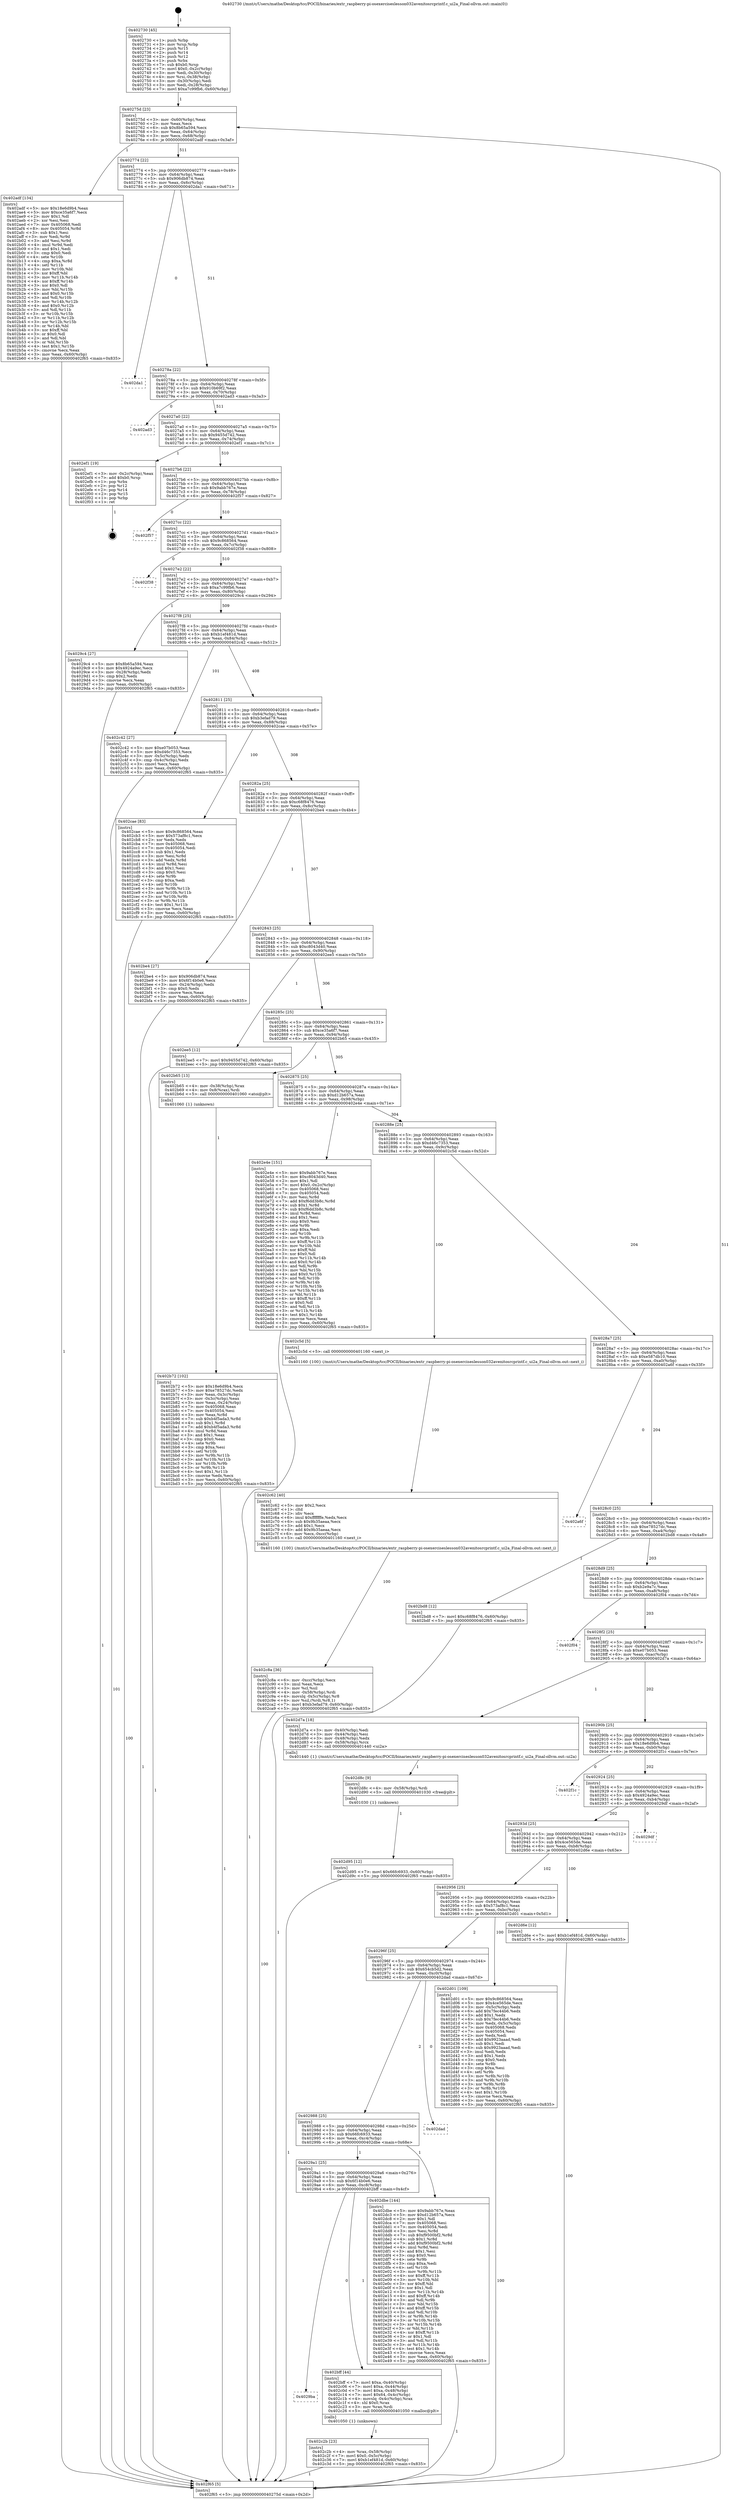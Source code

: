 digraph "0x402730" {
  label = "0x402730 (/mnt/c/Users/mathe/Desktop/tcc/POCII/binaries/extr_raspberry-pi-osexerciseslesson032avenitosrcprintf.c_ui2a_Final-ollvm.out::main(0))"
  labelloc = "t"
  node[shape=record]

  Entry [label="",width=0.3,height=0.3,shape=circle,fillcolor=black,style=filled]
  "0x40275d" [label="{
     0x40275d [23]\l
     | [instrs]\l
     &nbsp;&nbsp;0x40275d \<+3\>: mov -0x60(%rbp),%eax\l
     &nbsp;&nbsp;0x402760 \<+2\>: mov %eax,%ecx\l
     &nbsp;&nbsp;0x402762 \<+6\>: sub $0x8b65a594,%ecx\l
     &nbsp;&nbsp;0x402768 \<+3\>: mov %eax,-0x64(%rbp)\l
     &nbsp;&nbsp;0x40276b \<+3\>: mov %ecx,-0x68(%rbp)\l
     &nbsp;&nbsp;0x40276e \<+6\>: je 0000000000402adf \<main+0x3af\>\l
  }"]
  "0x402adf" [label="{
     0x402adf [134]\l
     | [instrs]\l
     &nbsp;&nbsp;0x402adf \<+5\>: mov $0x18e6d9b4,%eax\l
     &nbsp;&nbsp;0x402ae4 \<+5\>: mov $0xce35a6f7,%ecx\l
     &nbsp;&nbsp;0x402ae9 \<+2\>: mov $0x1,%dl\l
     &nbsp;&nbsp;0x402aeb \<+2\>: xor %esi,%esi\l
     &nbsp;&nbsp;0x402aed \<+7\>: mov 0x405068,%edi\l
     &nbsp;&nbsp;0x402af4 \<+8\>: mov 0x405054,%r8d\l
     &nbsp;&nbsp;0x402afc \<+3\>: sub $0x1,%esi\l
     &nbsp;&nbsp;0x402aff \<+3\>: mov %edi,%r9d\l
     &nbsp;&nbsp;0x402b02 \<+3\>: add %esi,%r9d\l
     &nbsp;&nbsp;0x402b05 \<+4\>: imul %r9d,%edi\l
     &nbsp;&nbsp;0x402b09 \<+3\>: and $0x1,%edi\l
     &nbsp;&nbsp;0x402b0c \<+3\>: cmp $0x0,%edi\l
     &nbsp;&nbsp;0x402b0f \<+4\>: sete %r10b\l
     &nbsp;&nbsp;0x402b13 \<+4\>: cmp $0xa,%r8d\l
     &nbsp;&nbsp;0x402b17 \<+4\>: setl %r11b\l
     &nbsp;&nbsp;0x402b1b \<+3\>: mov %r10b,%bl\l
     &nbsp;&nbsp;0x402b1e \<+3\>: xor $0xff,%bl\l
     &nbsp;&nbsp;0x402b21 \<+3\>: mov %r11b,%r14b\l
     &nbsp;&nbsp;0x402b24 \<+4\>: xor $0xff,%r14b\l
     &nbsp;&nbsp;0x402b28 \<+3\>: xor $0x0,%dl\l
     &nbsp;&nbsp;0x402b2b \<+3\>: mov %bl,%r15b\l
     &nbsp;&nbsp;0x402b2e \<+4\>: and $0x0,%r15b\l
     &nbsp;&nbsp;0x402b32 \<+3\>: and %dl,%r10b\l
     &nbsp;&nbsp;0x402b35 \<+3\>: mov %r14b,%r12b\l
     &nbsp;&nbsp;0x402b38 \<+4\>: and $0x0,%r12b\l
     &nbsp;&nbsp;0x402b3c \<+3\>: and %dl,%r11b\l
     &nbsp;&nbsp;0x402b3f \<+3\>: or %r10b,%r15b\l
     &nbsp;&nbsp;0x402b42 \<+3\>: or %r11b,%r12b\l
     &nbsp;&nbsp;0x402b45 \<+3\>: xor %r12b,%r15b\l
     &nbsp;&nbsp;0x402b48 \<+3\>: or %r14b,%bl\l
     &nbsp;&nbsp;0x402b4b \<+3\>: xor $0xff,%bl\l
     &nbsp;&nbsp;0x402b4e \<+3\>: or $0x0,%dl\l
     &nbsp;&nbsp;0x402b51 \<+2\>: and %dl,%bl\l
     &nbsp;&nbsp;0x402b53 \<+3\>: or %bl,%r15b\l
     &nbsp;&nbsp;0x402b56 \<+4\>: test $0x1,%r15b\l
     &nbsp;&nbsp;0x402b5a \<+3\>: cmovne %ecx,%eax\l
     &nbsp;&nbsp;0x402b5d \<+3\>: mov %eax,-0x60(%rbp)\l
     &nbsp;&nbsp;0x402b60 \<+5\>: jmp 0000000000402f65 \<main+0x835\>\l
  }"]
  "0x402774" [label="{
     0x402774 [22]\l
     | [instrs]\l
     &nbsp;&nbsp;0x402774 \<+5\>: jmp 0000000000402779 \<main+0x49\>\l
     &nbsp;&nbsp;0x402779 \<+3\>: mov -0x64(%rbp),%eax\l
     &nbsp;&nbsp;0x40277c \<+5\>: sub $0x906db874,%eax\l
     &nbsp;&nbsp;0x402781 \<+3\>: mov %eax,-0x6c(%rbp)\l
     &nbsp;&nbsp;0x402784 \<+6\>: je 0000000000402da1 \<main+0x671\>\l
  }"]
  Exit [label="",width=0.3,height=0.3,shape=circle,fillcolor=black,style=filled,peripheries=2]
  "0x402da1" [label="{
     0x402da1\l
  }", style=dashed]
  "0x40278a" [label="{
     0x40278a [22]\l
     | [instrs]\l
     &nbsp;&nbsp;0x40278a \<+5\>: jmp 000000000040278f \<main+0x5f\>\l
     &nbsp;&nbsp;0x40278f \<+3\>: mov -0x64(%rbp),%eax\l
     &nbsp;&nbsp;0x402792 \<+5\>: sub $0x910b69f2,%eax\l
     &nbsp;&nbsp;0x402797 \<+3\>: mov %eax,-0x70(%rbp)\l
     &nbsp;&nbsp;0x40279a \<+6\>: je 0000000000402ad3 \<main+0x3a3\>\l
  }"]
  "0x402d95" [label="{
     0x402d95 [12]\l
     | [instrs]\l
     &nbsp;&nbsp;0x402d95 \<+7\>: movl $0x66fc6933,-0x60(%rbp)\l
     &nbsp;&nbsp;0x402d9c \<+5\>: jmp 0000000000402f65 \<main+0x835\>\l
  }"]
  "0x402ad3" [label="{
     0x402ad3\l
  }", style=dashed]
  "0x4027a0" [label="{
     0x4027a0 [22]\l
     | [instrs]\l
     &nbsp;&nbsp;0x4027a0 \<+5\>: jmp 00000000004027a5 \<main+0x75\>\l
     &nbsp;&nbsp;0x4027a5 \<+3\>: mov -0x64(%rbp),%eax\l
     &nbsp;&nbsp;0x4027a8 \<+5\>: sub $0x9455d742,%eax\l
     &nbsp;&nbsp;0x4027ad \<+3\>: mov %eax,-0x74(%rbp)\l
     &nbsp;&nbsp;0x4027b0 \<+6\>: je 0000000000402ef1 \<main+0x7c1\>\l
  }"]
  "0x402d8c" [label="{
     0x402d8c [9]\l
     | [instrs]\l
     &nbsp;&nbsp;0x402d8c \<+4\>: mov -0x58(%rbp),%rdi\l
     &nbsp;&nbsp;0x402d90 \<+5\>: call 0000000000401030 \<free@plt\>\l
     | [calls]\l
     &nbsp;&nbsp;0x401030 \{1\} (unknown)\l
  }"]
  "0x402ef1" [label="{
     0x402ef1 [19]\l
     | [instrs]\l
     &nbsp;&nbsp;0x402ef1 \<+3\>: mov -0x2c(%rbp),%eax\l
     &nbsp;&nbsp;0x402ef4 \<+7\>: add $0xb0,%rsp\l
     &nbsp;&nbsp;0x402efb \<+1\>: pop %rbx\l
     &nbsp;&nbsp;0x402efc \<+2\>: pop %r12\l
     &nbsp;&nbsp;0x402efe \<+2\>: pop %r14\l
     &nbsp;&nbsp;0x402f00 \<+2\>: pop %r15\l
     &nbsp;&nbsp;0x402f02 \<+1\>: pop %rbp\l
     &nbsp;&nbsp;0x402f03 \<+1\>: ret\l
  }"]
  "0x4027b6" [label="{
     0x4027b6 [22]\l
     | [instrs]\l
     &nbsp;&nbsp;0x4027b6 \<+5\>: jmp 00000000004027bb \<main+0x8b\>\l
     &nbsp;&nbsp;0x4027bb \<+3\>: mov -0x64(%rbp),%eax\l
     &nbsp;&nbsp;0x4027be \<+5\>: sub $0x9abb767e,%eax\l
     &nbsp;&nbsp;0x4027c3 \<+3\>: mov %eax,-0x78(%rbp)\l
     &nbsp;&nbsp;0x4027c6 \<+6\>: je 0000000000402f57 \<main+0x827\>\l
  }"]
  "0x402c8a" [label="{
     0x402c8a [36]\l
     | [instrs]\l
     &nbsp;&nbsp;0x402c8a \<+6\>: mov -0xcc(%rbp),%ecx\l
     &nbsp;&nbsp;0x402c90 \<+3\>: imul %eax,%ecx\l
     &nbsp;&nbsp;0x402c93 \<+3\>: mov %cl,%sil\l
     &nbsp;&nbsp;0x402c96 \<+4\>: mov -0x58(%rbp),%rdi\l
     &nbsp;&nbsp;0x402c9a \<+4\>: movslq -0x5c(%rbp),%r8\l
     &nbsp;&nbsp;0x402c9e \<+4\>: mov %sil,(%rdi,%r8,1)\l
     &nbsp;&nbsp;0x402ca2 \<+7\>: movl $0xb3efad79,-0x60(%rbp)\l
     &nbsp;&nbsp;0x402ca9 \<+5\>: jmp 0000000000402f65 \<main+0x835\>\l
  }"]
  "0x402f57" [label="{
     0x402f57\l
  }", style=dashed]
  "0x4027cc" [label="{
     0x4027cc [22]\l
     | [instrs]\l
     &nbsp;&nbsp;0x4027cc \<+5\>: jmp 00000000004027d1 \<main+0xa1\>\l
     &nbsp;&nbsp;0x4027d1 \<+3\>: mov -0x64(%rbp),%eax\l
     &nbsp;&nbsp;0x4027d4 \<+5\>: sub $0x9c868564,%eax\l
     &nbsp;&nbsp;0x4027d9 \<+3\>: mov %eax,-0x7c(%rbp)\l
     &nbsp;&nbsp;0x4027dc \<+6\>: je 0000000000402f38 \<main+0x808\>\l
  }"]
  "0x402c62" [label="{
     0x402c62 [40]\l
     | [instrs]\l
     &nbsp;&nbsp;0x402c62 \<+5\>: mov $0x2,%ecx\l
     &nbsp;&nbsp;0x402c67 \<+1\>: cltd\l
     &nbsp;&nbsp;0x402c68 \<+2\>: idiv %ecx\l
     &nbsp;&nbsp;0x402c6a \<+6\>: imul $0xfffffffe,%edx,%ecx\l
     &nbsp;&nbsp;0x402c70 \<+6\>: sub $0x9b35aeaa,%ecx\l
     &nbsp;&nbsp;0x402c76 \<+3\>: add $0x1,%ecx\l
     &nbsp;&nbsp;0x402c79 \<+6\>: add $0x9b35aeaa,%ecx\l
     &nbsp;&nbsp;0x402c7f \<+6\>: mov %ecx,-0xcc(%rbp)\l
     &nbsp;&nbsp;0x402c85 \<+5\>: call 0000000000401160 \<next_i\>\l
     | [calls]\l
     &nbsp;&nbsp;0x401160 \{100\} (/mnt/c/Users/mathe/Desktop/tcc/POCII/binaries/extr_raspberry-pi-osexerciseslesson032avenitosrcprintf.c_ui2a_Final-ollvm.out::next_i)\l
  }"]
  "0x402f38" [label="{
     0x402f38\l
  }", style=dashed]
  "0x4027e2" [label="{
     0x4027e2 [22]\l
     | [instrs]\l
     &nbsp;&nbsp;0x4027e2 \<+5\>: jmp 00000000004027e7 \<main+0xb7\>\l
     &nbsp;&nbsp;0x4027e7 \<+3\>: mov -0x64(%rbp),%eax\l
     &nbsp;&nbsp;0x4027ea \<+5\>: sub $0xa7c99fb6,%eax\l
     &nbsp;&nbsp;0x4027ef \<+3\>: mov %eax,-0x80(%rbp)\l
     &nbsp;&nbsp;0x4027f2 \<+6\>: je 00000000004029c4 \<main+0x294\>\l
  }"]
  "0x402c2b" [label="{
     0x402c2b [23]\l
     | [instrs]\l
     &nbsp;&nbsp;0x402c2b \<+4\>: mov %rax,-0x58(%rbp)\l
     &nbsp;&nbsp;0x402c2f \<+7\>: movl $0x0,-0x5c(%rbp)\l
     &nbsp;&nbsp;0x402c36 \<+7\>: movl $0xb1ef481d,-0x60(%rbp)\l
     &nbsp;&nbsp;0x402c3d \<+5\>: jmp 0000000000402f65 \<main+0x835\>\l
  }"]
  "0x4029c4" [label="{
     0x4029c4 [27]\l
     | [instrs]\l
     &nbsp;&nbsp;0x4029c4 \<+5\>: mov $0x8b65a594,%eax\l
     &nbsp;&nbsp;0x4029c9 \<+5\>: mov $0x4924a9ec,%ecx\l
     &nbsp;&nbsp;0x4029ce \<+3\>: mov -0x28(%rbp),%edx\l
     &nbsp;&nbsp;0x4029d1 \<+3\>: cmp $0x2,%edx\l
     &nbsp;&nbsp;0x4029d4 \<+3\>: cmovne %ecx,%eax\l
     &nbsp;&nbsp;0x4029d7 \<+3\>: mov %eax,-0x60(%rbp)\l
     &nbsp;&nbsp;0x4029da \<+5\>: jmp 0000000000402f65 \<main+0x835\>\l
  }"]
  "0x4027f8" [label="{
     0x4027f8 [25]\l
     | [instrs]\l
     &nbsp;&nbsp;0x4027f8 \<+5\>: jmp 00000000004027fd \<main+0xcd\>\l
     &nbsp;&nbsp;0x4027fd \<+3\>: mov -0x64(%rbp),%eax\l
     &nbsp;&nbsp;0x402800 \<+5\>: sub $0xb1ef481d,%eax\l
     &nbsp;&nbsp;0x402805 \<+6\>: mov %eax,-0x84(%rbp)\l
     &nbsp;&nbsp;0x40280b \<+6\>: je 0000000000402c42 \<main+0x512\>\l
  }"]
  "0x402f65" [label="{
     0x402f65 [5]\l
     | [instrs]\l
     &nbsp;&nbsp;0x402f65 \<+5\>: jmp 000000000040275d \<main+0x2d\>\l
  }"]
  "0x402730" [label="{
     0x402730 [45]\l
     | [instrs]\l
     &nbsp;&nbsp;0x402730 \<+1\>: push %rbp\l
     &nbsp;&nbsp;0x402731 \<+3\>: mov %rsp,%rbp\l
     &nbsp;&nbsp;0x402734 \<+2\>: push %r15\l
     &nbsp;&nbsp;0x402736 \<+2\>: push %r14\l
     &nbsp;&nbsp;0x402738 \<+2\>: push %r12\l
     &nbsp;&nbsp;0x40273a \<+1\>: push %rbx\l
     &nbsp;&nbsp;0x40273b \<+7\>: sub $0xb0,%rsp\l
     &nbsp;&nbsp;0x402742 \<+7\>: movl $0x0,-0x2c(%rbp)\l
     &nbsp;&nbsp;0x402749 \<+3\>: mov %edi,-0x30(%rbp)\l
     &nbsp;&nbsp;0x40274c \<+4\>: mov %rsi,-0x38(%rbp)\l
     &nbsp;&nbsp;0x402750 \<+3\>: mov -0x30(%rbp),%edi\l
     &nbsp;&nbsp;0x402753 \<+3\>: mov %edi,-0x28(%rbp)\l
     &nbsp;&nbsp;0x402756 \<+7\>: movl $0xa7c99fb6,-0x60(%rbp)\l
  }"]
  "0x4029ba" [label="{
     0x4029ba\l
  }", style=dashed]
  "0x402c42" [label="{
     0x402c42 [27]\l
     | [instrs]\l
     &nbsp;&nbsp;0x402c42 \<+5\>: mov $0xe07b053,%eax\l
     &nbsp;&nbsp;0x402c47 \<+5\>: mov $0xd46c7353,%ecx\l
     &nbsp;&nbsp;0x402c4c \<+3\>: mov -0x5c(%rbp),%edx\l
     &nbsp;&nbsp;0x402c4f \<+3\>: cmp -0x4c(%rbp),%edx\l
     &nbsp;&nbsp;0x402c52 \<+3\>: cmovl %ecx,%eax\l
     &nbsp;&nbsp;0x402c55 \<+3\>: mov %eax,-0x60(%rbp)\l
     &nbsp;&nbsp;0x402c58 \<+5\>: jmp 0000000000402f65 \<main+0x835\>\l
  }"]
  "0x402811" [label="{
     0x402811 [25]\l
     | [instrs]\l
     &nbsp;&nbsp;0x402811 \<+5\>: jmp 0000000000402816 \<main+0xe6\>\l
     &nbsp;&nbsp;0x402816 \<+3\>: mov -0x64(%rbp),%eax\l
     &nbsp;&nbsp;0x402819 \<+5\>: sub $0xb3efad79,%eax\l
     &nbsp;&nbsp;0x40281e \<+6\>: mov %eax,-0x88(%rbp)\l
     &nbsp;&nbsp;0x402824 \<+6\>: je 0000000000402cae \<main+0x57e\>\l
  }"]
  "0x402bff" [label="{
     0x402bff [44]\l
     | [instrs]\l
     &nbsp;&nbsp;0x402bff \<+7\>: movl $0xa,-0x40(%rbp)\l
     &nbsp;&nbsp;0x402c06 \<+7\>: movl $0xa,-0x44(%rbp)\l
     &nbsp;&nbsp;0x402c0d \<+7\>: movl $0xa,-0x48(%rbp)\l
     &nbsp;&nbsp;0x402c14 \<+7\>: movl $0x64,-0x4c(%rbp)\l
     &nbsp;&nbsp;0x402c1b \<+4\>: movslq -0x4c(%rbp),%rax\l
     &nbsp;&nbsp;0x402c1f \<+4\>: shl $0x0,%rax\l
     &nbsp;&nbsp;0x402c23 \<+3\>: mov %rax,%rdi\l
     &nbsp;&nbsp;0x402c26 \<+5\>: call 0000000000401050 \<malloc@plt\>\l
     | [calls]\l
     &nbsp;&nbsp;0x401050 \{1\} (unknown)\l
  }"]
  "0x402cae" [label="{
     0x402cae [83]\l
     | [instrs]\l
     &nbsp;&nbsp;0x402cae \<+5\>: mov $0x9c868564,%eax\l
     &nbsp;&nbsp;0x402cb3 \<+5\>: mov $0x573af8c1,%ecx\l
     &nbsp;&nbsp;0x402cb8 \<+2\>: xor %edx,%edx\l
     &nbsp;&nbsp;0x402cba \<+7\>: mov 0x405068,%esi\l
     &nbsp;&nbsp;0x402cc1 \<+7\>: mov 0x405054,%edi\l
     &nbsp;&nbsp;0x402cc8 \<+3\>: sub $0x1,%edx\l
     &nbsp;&nbsp;0x402ccb \<+3\>: mov %esi,%r8d\l
     &nbsp;&nbsp;0x402cce \<+3\>: add %edx,%r8d\l
     &nbsp;&nbsp;0x402cd1 \<+4\>: imul %r8d,%esi\l
     &nbsp;&nbsp;0x402cd5 \<+3\>: and $0x1,%esi\l
     &nbsp;&nbsp;0x402cd8 \<+3\>: cmp $0x0,%esi\l
     &nbsp;&nbsp;0x402cdb \<+4\>: sete %r9b\l
     &nbsp;&nbsp;0x402cdf \<+3\>: cmp $0xa,%edi\l
     &nbsp;&nbsp;0x402ce2 \<+4\>: setl %r10b\l
     &nbsp;&nbsp;0x402ce6 \<+3\>: mov %r9b,%r11b\l
     &nbsp;&nbsp;0x402ce9 \<+3\>: and %r10b,%r11b\l
     &nbsp;&nbsp;0x402cec \<+3\>: xor %r10b,%r9b\l
     &nbsp;&nbsp;0x402cef \<+3\>: or %r9b,%r11b\l
     &nbsp;&nbsp;0x402cf2 \<+4\>: test $0x1,%r11b\l
     &nbsp;&nbsp;0x402cf6 \<+3\>: cmovne %ecx,%eax\l
     &nbsp;&nbsp;0x402cf9 \<+3\>: mov %eax,-0x60(%rbp)\l
     &nbsp;&nbsp;0x402cfc \<+5\>: jmp 0000000000402f65 \<main+0x835\>\l
  }"]
  "0x40282a" [label="{
     0x40282a [25]\l
     | [instrs]\l
     &nbsp;&nbsp;0x40282a \<+5\>: jmp 000000000040282f \<main+0xff\>\l
     &nbsp;&nbsp;0x40282f \<+3\>: mov -0x64(%rbp),%eax\l
     &nbsp;&nbsp;0x402832 \<+5\>: sub $0xc68f8476,%eax\l
     &nbsp;&nbsp;0x402837 \<+6\>: mov %eax,-0x8c(%rbp)\l
     &nbsp;&nbsp;0x40283d \<+6\>: je 0000000000402be4 \<main+0x4b4\>\l
  }"]
  "0x4029a1" [label="{
     0x4029a1 [25]\l
     | [instrs]\l
     &nbsp;&nbsp;0x4029a1 \<+5\>: jmp 00000000004029a6 \<main+0x276\>\l
     &nbsp;&nbsp;0x4029a6 \<+3\>: mov -0x64(%rbp),%eax\l
     &nbsp;&nbsp;0x4029a9 \<+5\>: sub $0x6f14b0e6,%eax\l
     &nbsp;&nbsp;0x4029ae \<+6\>: mov %eax,-0xc8(%rbp)\l
     &nbsp;&nbsp;0x4029b4 \<+6\>: je 0000000000402bff \<main+0x4cf\>\l
  }"]
  "0x402be4" [label="{
     0x402be4 [27]\l
     | [instrs]\l
     &nbsp;&nbsp;0x402be4 \<+5\>: mov $0x906db874,%eax\l
     &nbsp;&nbsp;0x402be9 \<+5\>: mov $0x6f14b0e6,%ecx\l
     &nbsp;&nbsp;0x402bee \<+3\>: mov -0x24(%rbp),%edx\l
     &nbsp;&nbsp;0x402bf1 \<+3\>: cmp $0x0,%edx\l
     &nbsp;&nbsp;0x402bf4 \<+3\>: cmove %ecx,%eax\l
     &nbsp;&nbsp;0x402bf7 \<+3\>: mov %eax,-0x60(%rbp)\l
     &nbsp;&nbsp;0x402bfa \<+5\>: jmp 0000000000402f65 \<main+0x835\>\l
  }"]
  "0x402843" [label="{
     0x402843 [25]\l
     | [instrs]\l
     &nbsp;&nbsp;0x402843 \<+5\>: jmp 0000000000402848 \<main+0x118\>\l
     &nbsp;&nbsp;0x402848 \<+3\>: mov -0x64(%rbp),%eax\l
     &nbsp;&nbsp;0x40284b \<+5\>: sub $0xc8043d40,%eax\l
     &nbsp;&nbsp;0x402850 \<+6\>: mov %eax,-0x90(%rbp)\l
     &nbsp;&nbsp;0x402856 \<+6\>: je 0000000000402ee5 \<main+0x7b5\>\l
  }"]
  "0x402dbe" [label="{
     0x402dbe [144]\l
     | [instrs]\l
     &nbsp;&nbsp;0x402dbe \<+5\>: mov $0x9abb767e,%eax\l
     &nbsp;&nbsp;0x402dc3 \<+5\>: mov $0xd12b657a,%ecx\l
     &nbsp;&nbsp;0x402dc8 \<+2\>: mov $0x1,%dl\l
     &nbsp;&nbsp;0x402dca \<+7\>: mov 0x405068,%esi\l
     &nbsp;&nbsp;0x402dd1 \<+7\>: mov 0x405054,%edi\l
     &nbsp;&nbsp;0x402dd8 \<+3\>: mov %esi,%r8d\l
     &nbsp;&nbsp;0x402ddb \<+7\>: sub $0xf9500bf2,%r8d\l
     &nbsp;&nbsp;0x402de2 \<+4\>: sub $0x1,%r8d\l
     &nbsp;&nbsp;0x402de6 \<+7\>: add $0xf9500bf2,%r8d\l
     &nbsp;&nbsp;0x402ded \<+4\>: imul %r8d,%esi\l
     &nbsp;&nbsp;0x402df1 \<+3\>: and $0x1,%esi\l
     &nbsp;&nbsp;0x402df4 \<+3\>: cmp $0x0,%esi\l
     &nbsp;&nbsp;0x402df7 \<+4\>: sete %r9b\l
     &nbsp;&nbsp;0x402dfb \<+3\>: cmp $0xa,%edi\l
     &nbsp;&nbsp;0x402dfe \<+4\>: setl %r10b\l
     &nbsp;&nbsp;0x402e02 \<+3\>: mov %r9b,%r11b\l
     &nbsp;&nbsp;0x402e05 \<+4\>: xor $0xff,%r11b\l
     &nbsp;&nbsp;0x402e09 \<+3\>: mov %r10b,%bl\l
     &nbsp;&nbsp;0x402e0c \<+3\>: xor $0xff,%bl\l
     &nbsp;&nbsp;0x402e0f \<+3\>: xor $0x1,%dl\l
     &nbsp;&nbsp;0x402e12 \<+3\>: mov %r11b,%r14b\l
     &nbsp;&nbsp;0x402e15 \<+4\>: and $0xff,%r14b\l
     &nbsp;&nbsp;0x402e19 \<+3\>: and %dl,%r9b\l
     &nbsp;&nbsp;0x402e1c \<+3\>: mov %bl,%r15b\l
     &nbsp;&nbsp;0x402e1f \<+4\>: and $0xff,%r15b\l
     &nbsp;&nbsp;0x402e23 \<+3\>: and %dl,%r10b\l
     &nbsp;&nbsp;0x402e26 \<+3\>: or %r9b,%r14b\l
     &nbsp;&nbsp;0x402e29 \<+3\>: or %r10b,%r15b\l
     &nbsp;&nbsp;0x402e2c \<+3\>: xor %r15b,%r14b\l
     &nbsp;&nbsp;0x402e2f \<+3\>: or %bl,%r11b\l
     &nbsp;&nbsp;0x402e32 \<+4\>: xor $0xff,%r11b\l
     &nbsp;&nbsp;0x402e36 \<+3\>: or $0x1,%dl\l
     &nbsp;&nbsp;0x402e39 \<+3\>: and %dl,%r11b\l
     &nbsp;&nbsp;0x402e3c \<+3\>: or %r11b,%r14b\l
     &nbsp;&nbsp;0x402e3f \<+4\>: test $0x1,%r14b\l
     &nbsp;&nbsp;0x402e43 \<+3\>: cmovne %ecx,%eax\l
     &nbsp;&nbsp;0x402e46 \<+3\>: mov %eax,-0x60(%rbp)\l
     &nbsp;&nbsp;0x402e49 \<+5\>: jmp 0000000000402f65 \<main+0x835\>\l
  }"]
  "0x402ee5" [label="{
     0x402ee5 [12]\l
     | [instrs]\l
     &nbsp;&nbsp;0x402ee5 \<+7\>: movl $0x9455d742,-0x60(%rbp)\l
     &nbsp;&nbsp;0x402eec \<+5\>: jmp 0000000000402f65 \<main+0x835\>\l
  }"]
  "0x40285c" [label="{
     0x40285c [25]\l
     | [instrs]\l
     &nbsp;&nbsp;0x40285c \<+5\>: jmp 0000000000402861 \<main+0x131\>\l
     &nbsp;&nbsp;0x402861 \<+3\>: mov -0x64(%rbp),%eax\l
     &nbsp;&nbsp;0x402864 \<+5\>: sub $0xce35a6f7,%eax\l
     &nbsp;&nbsp;0x402869 \<+6\>: mov %eax,-0x94(%rbp)\l
     &nbsp;&nbsp;0x40286f \<+6\>: je 0000000000402b65 \<main+0x435\>\l
  }"]
  "0x402988" [label="{
     0x402988 [25]\l
     | [instrs]\l
     &nbsp;&nbsp;0x402988 \<+5\>: jmp 000000000040298d \<main+0x25d\>\l
     &nbsp;&nbsp;0x40298d \<+3\>: mov -0x64(%rbp),%eax\l
     &nbsp;&nbsp;0x402990 \<+5\>: sub $0x66fc6933,%eax\l
     &nbsp;&nbsp;0x402995 \<+6\>: mov %eax,-0xc4(%rbp)\l
     &nbsp;&nbsp;0x40299b \<+6\>: je 0000000000402dbe \<main+0x68e\>\l
  }"]
  "0x402b65" [label="{
     0x402b65 [13]\l
     | [instrs]\l
     &nbsp;&nbsp;0x402b65 \<+4\>: mov -0x38(%rbp),%rax\l
     &nbsp;&nbsp;0x402b69 \<+4\>: mov 0x8(%rax),%rdi\l
     &nbsp;&nbsp;0x402b6d \<+5\>: call 0000000000401060 \<atoi@plt\>\l
     | [calls]\l
     &nbsp;&nbsp;0x401060 \{1\} (unknown)\l
  }"]
  "0x402875" [label="{
     0x402875 [25]\l
     | [instrs]\l
     &nbsp;&nbsp;0x402875 \<+5\>: jmp 000000000040287a \<main+0x14a\>\l
     &nbsp;&nbsp;0x40287a \<+3\>: mov -0x64(%rbp),%eax\l
     &nbsp;&nbsp;0x40287d \<+5\>: sub $0xd12b657a,%eax\l
     &nbsp;&nbsp;0x402882 \<+6\>: mov %eax,-0x98(%rbp)\l
     &nbsp;&nbsp;0x402888 \<+6\>: je 0000000000402e4e \<main+0x71e\>\l
  }"]
  "0x402b72" [label="{
     0x402b72 [102]\l
     | [instrs]\l
     &nbsp;&nbsp;0x402b72 \<+5\>: mov $0x18e6d9b4,%ecx\l
     &nbsp;&nbsp;0x402b77 \<+5\>: mov $0xe78527dc,%edx\l
     &nbsp;&nbsp;0x402b7c \<+3\>: mov %eax,-0x3c(%rbp)\l
     &nbsp;&nbsp;0x402b7f \<+3\>: mov -0x3c(%rbp),%eax\l
     &nbsp;&nbsp;0x402b82 \<+3\>: mov %eax,-0x24(%rbp)\l
     &nbsp;&nbsp;0x402b85 \<+7\>: mov 0x405068,%eax\l
     &nbsp;&nbsp;0x402b8c \<+7\>: mov 0x405054,%esi\l
     &nbsp;&nbsp;0x402b93 \<+3\>: mov %eax,%r8d\l
     &nbsp;&nbsp;0x402b96 \<+7\>: sub $0xb4f5ada3,%r8d\l
     &nbsp;&nbsp;0x402b9d \<+4\>: sub $0x1,%r8d\l
     &nbsp;&nbsp;0x402ba1 \<+7\>: add $0xb4f5ada3,%r8d\l
     &nbsp;&nbsp;0x402ba8 \<+4\>: imul %r8d,%eax\l
     &nbsp;&nbsp;0x402bac \<+3\>: and $0x1,%eax\l
     &nbsp;&nbsp;0x402baf \<+3\>: cmp $0x0,%eax\l
     &nbsp;&nbsp;0x402bb2 \<+4\>: sete %r9b\l
     &nbsp;&nbsp;0x402bb6 \<+3\>: cmp $0xa,%esi\l
     &nbsp;&nbsp;0x402bb9 \<+4\>: setl %r10b\l
     &nbsp;&nbsp;0x402bbd \<+3\>: mov %r9b,%r11b\l
     &nbsp;&nbsp;0x402bc0 \<+3\>: and %r10b,%r11b\l
     &nbsp;&nbsp;0x402bc3 \<+3\>: xor %r10b,%r9b\l
     &nbsp;&nbsp;0x402bc6 \<+3\>: or %r9b,%r11b\l
     &nbsp;&nbsp;0x402bc9 \<+4\>: test $0x1,%r11b\l
     &nbsp;&nbsp;0x402bcd \<+3\>: cmovne %edx,%ecx\l
     &nbsp;&nbsp;0x402bd0 \<+3\>: mov %ecx,-0x60(%rbp)\l
     &nbsp;&nbsp;0x402bd3 \<+5\>: jmp 0000000000402f65 \<main+0x835\>\l
  }"]
  "0x402dad" [label="{
     0x402dad\l
  }", style=dashed]
  "0x402e4e" [label="{
     0x402e4e [151]\l
     | [instrs]\l
     &nbsp;&nbsp;0x402e4e \<+5\>: mov $0x9abb767e,%eax\l
     &nbsp;&nbsp;0x402e53 \<+5\>: mov $0xc8043d40,%ecx\l
     &nbsp;&nbsp;0x402e58 \<+2\>: mov $0x1,%dl\l
     &nbsp;&nbsp;0x402e5a \<+7\>: movl $0x0,-0x2c(%rbp)\l
     &nbsp;&nbsp;0x402e61 \<+7\>: mov 0x405068,%esi\l
     &nbsp;&nbsp;0x402e68 \<+7\>: mov 0x405054,%edi\l
     &nbsp;&nbsp;0x402e6f \<+3\>: mov %esi,%r8d\l
     &nbsp;&nbsp;0x402e72 \<+7\>: add $0xf6dd3b8c,%r8d\l
     &nbsp;&nbsp;0x402e79 \<+4\>: sub $0x1,%r8d\l
     &nbsp;&nbsp;0x402e7d \<+7\>: sub $0xf6dd3b8c,%r8d\l
     &nbsp;&nbsp;0x402e84 \<+4\>: imul %r8d,%esi\l
     &nbsp;&nbsp;0x402e88 \<+3\>: and $0x1,%esi\l
     &nbsp;&nbsp;0x402e8b \<+3\>: cmp $0x0,%esi\l
     &nbsp;&nbsp;0x402e8e \<+4\>: sete %r9b\l
     &nbsp;&nbsp;0x402e92 \<+3\>: cmp $0xa,%edi\l
     &nbsp;&nbsp;0x402e95 \<+4\>: setl %r10b\l
     &nbsp;&nbsp;0x402e99 \<+3\>: mov %r9b,%r11b\l
     &nbsp;&nbsp;0x402e9c \<+4\>: xor $0xff,%r11b\l
     &nbsp;&nbsp;0x402ea0 \<+3\>: mov %r10b,%bl\l
     &nbsp;&nbsp;0x402ea3 \<+3\>: xor $0xff,%bl\l
     &nbsp;&nbsp;0x402ea6 \<+3\>: xor $0x0,%dl\l
     &nbsp;&nbsp;0x402ea9 \<+3\>: mov %r11b,%r14b\l
     &nbsp;&nbsp;0x402eac \<+4\>: and $0x0,%r14b\l
     &nbsp;&nbsp;0x402eb0 \<+3\>: and %dl,%r9b\l
     &nbsp;&nbsp;0x402eb3 \<+3\>: mov %bl,%r15b\l
     &nbsp;&nbsp;0x402eb6 \<+4\>: and $0x0,%r15b\l
     &nbsp;&nbsp;0x402eba \<+3\>: and %dl,%r10b\l
     &nbsp;&nbsp;0x402ebd \<+3\>: or %r9b,%r14b\l
     &nbsp;&nbsp;0x402ec0 \<+3\>: or %r10b,%r15b\l
     &nbsp;&nbsp;0x402ec3 \<+3\>: xor %r15b,%r14b\l
     &nbsp;&nbsp;0x402ec6 \<+3\>: or %bl,%r11b\l
     &nbsp;&nbsp;0x402ec9 \<+4\>: xor $0xff,%r11b\l
     &nbsp;&nbsp;0x402ecd \<+3\>: or $0x0,%dl\l
     &nbsp;&nbsp;0x402ed0 \<+3\>: and %dl,%r11b\l
     &nbsp;&nbsp;0x402ed3 \<+3\>: or %r11b,%r14b\l
     &nbsp;&nbsp;0x402ed6 \<+4\>: test $0x1,%r14b\l
     &nbsp;&nbsp;0x402eda \<+3\>: cmovne %ecx,%eax\l
     &nbsp;&nbsp;0x402edd \<+3\>: mov %eax,-0x60(%rbp)\l
     &nbsp;&nbsp;0x402ee0 \<+5\>: jmp 0000000000402f65 \<main+0x835\>\l
  }"]
  "0x40288e" [label="{
     0x40288e [25]\l
     | [instrs]\l
     &nbsp;&nbsp;0x40288e \<+5\>: jmp 0000000000402893 \<main+0x163\>\l
     &nbsp;&nbsp;0x402893 \<+3\>: mov -0x64(%rbp),%eax\l
     &nbsp;&nbsp;0x402896 \<+5\>: sub $0xd46c7353,%eax\l
     &nbsp;&nbsp;0x40289b \<+6\>: mov %eax,-0x9c(%rbp)\l
     &nbsp;&nbsp;0x4028a1 \<+6\>: je 0000000000402c5d \<main+0x52d\>\l
  }"]
  "0x40296f" [label="{
     0x40296f [25]\l
     | [instrs]\l
     &nbsp;&nbsp;0x40296f \<+5\>: jmp 0000000000402974 \<main+0x244\>\l
     &nbsp;&nbsp;0x402974 \<+3\>: mov -0x64(%rbp),%eax\l
     &nbsp;&nbsp;0x402977 \<+5\>: sub $0x654cb5d2,%eax\l
     &nbsp;&nbsp;0x40297c \<+6\>: mov %eax,-0xc0(%rbp)\l
     &nbsp;&nbsp;0x402982 \<+6\>: je 0000000000402dad \<main+0x67d\>\l
  }"]
  "0x402c5d" [label="{
     0x402c5d [5]\l
     | [instrs]\l
     &nbsp;&nbsp;0x402c5d \<+5\>: call 0000000000401160 \<next_i\>\l
     | [calls]\l
     &nbsp;&nbsp;0x401160 \{100\} (/mnt/c/Users/mathe/Desktop/tcc/POCII/binaries/extr_raspberry-pi-osexerciseslesson032avenitosrcprintf.c_ui2a_Final-ollvm.out::next_i)\l
  }"]
  "0x4028a7" [label="{
     0x4028a7 [25]\l
     | [instrs]\l
     &nbsp;&nbsp;0x4028a7 \<+5\>: jmp 00000000004028ac \<main+0x17c\>\l
     &nbsp;&nbsp;0x4028ac \<+3\>: mov -0x64(%rbp),%eax\l
     &nbsp;&nbsp;0x4028af \<+5\>: sub $0xe587db10,%eax\l
     &nbsp;&nbsp;0x4028b4 \<+6\>: mov %eax,-0xa0(%rbp)\l
     &nbsp;&nbsp;0x4028ba \<+6\>: je 0000000000402a6f \<main+0x33f\>\l
  }"]
  "0x402d01" [label="{
     0x402d01 [109]\l
     | [instrs]\l
     &nbsp;&nbsp;0x402d01 \<+5\>: mov $0x9c868564,%eax\l
     &nbsp;&nbsp;0x402d06 \<+5\>: mov $0x4ce565de,%ecx\l
     &nbsp;&nbsp;0x402d0b \<+3\>: mov -0x5c(%rbp),%edx\l
     &nbsp;&nbsp;0x402d0e \<+6\>: add $0x7fec44b6,%edx\l
     &nbsp;&nbsp;0x402d14 \<+3\>: add $0x1,%edx\l
     &nbsp;&nbsp;0x402d17 \<+6\>: sub $0x7fec44b6,%edx\l
     &nbsp;&nbsp;0x402d1d \<+3\>: mov %edx,-0x5c(%rbp)\l
     &nbsp;&nbsp;0x402d20 \<+7\>: mov 0x405068,%edx\l
     &nbsp;&nbsp;0x402d27 \<+7\>: mov 0x405054,%esi\l
     &nbsp;&nbsp;0x402d2e \<+2\>: mov %edx,%edi\l
     &nbsp;&nbsp;0x402d30 \<+6\>: add $0x9923aaad,%edi\l
     &nbsp;&nbsp;0x402d36 \<+3\>: sub $0x1,%edi\l
     &nbsp;&nbsp;0x402d39 \<+6\>: sub $0x9923aaad,%edi\l
     &nbsp;&nbsp;0x402d3f \<+3\>: imul %edi,%edx\l
     &nbsp;&nbsp;0x402d42 \<+3\>: and $0x1,%edx\l
     &nbsp;&nbsp;0x402d45 \<+3\>: cmp $0x0,%edx\l
     &nbsp;&nbsp;0x402d48 \<+4\>: sete %r8b\l
     &nbsp;&nbsp;0x402d4c \<+3\>: cmp $0xa,%esi\l
     &nbsp;&nbsp;0x402d4f \<+4\>: setl %r9b\l
     &nbsp;&nbsp;0x402d53 \<+3\>: mov %r8b,%r10b\l
     &nbsp;&nbsp;0x402d56 \<+3\>: and %r9b,%r10b\l
     &nbsp;&nbsp;0x402d59 \<+3\>: xor %r9b,%r8b\l
     &nbsp;&nbsp;0x402d5c \<+3\>: or %r8b,%r10b\l
     &nbsp;&nbsp;0x402d5f \<+4\>: test $0x1,%r10b\l
     &nbsp;&nbsp;0x402d63 \<+3\>: cmovne %ecx,%eax\l
     &nbsp;&nbsp;0x402d66 \<+3\>: mov %eax,-0x60(%rbp)\l
     &nbsp;&nbsp;0x402d69 \<+5\>: jmp 0000000000402f65 \<main+0x835\>\l
  }"]
  "0x402a6f" [label="{
     0x402a6f\l
  }", style=dashed]
  "0x4028c0" [label="{
     0x4028c0 [25]\l
     | [instrs]\l
     &nbsp;&nbsp;0x4028c0 \<+5\>: jmp 00000000004028c5 \<main+0x195\>\l
     &nbsp;&nbsp;0x4028c5 \<+3\>: mov -0x64(%rbp),%eax\l
     &nbsp;&nbsp;0x4028c8 \<+5\>: sub $0xe78527dc,%eax\l
     &nbsp;&nbsp;0x4028cd \<+6\>: mov %eax,-0xa4(%rbp)\l
     &nbsp;&nbsp;0x4028d3 \<+6\>: je 0000000000402bd8 \<main+0x4a8\>\l
  }"]
  "0x402956" [label="{
     0x402956 [25]\l
     | [instrs]\l
     &nbsp;&nbsp;0x402956 \<+5\>: jmp 000000000040295b \<main+0x22b\>\l
     &nbsp;&nbsp;0x40295b \<+3\>: mov -0x64(%rbp),%eax\l
     &nbsp;&nbsp;0x40295e \<+5\>: sub $0x573af8c1,%eax\l
     &nbsp;&nbsp;0x402963 \<+6\>: mov %eax,-0xbc(%rbp)\l
     &nbsp;&nbsp;0x402969 \<+6\>: je 0000000000402d01 \<main+0x5d1\>\l
  }"]
  "0x402bd8" [label="{
     0x402bd8 [12]\l
     | [instrs]\l
     &nbsp;&nbsp;0x402bd8 \<+7\>: movl $0xc68f8476,-0x60(%rbp)\l
     &nbsp;&nbsp;0x402bdf \<+5\>: jmp 0000000000402f65 \<main+0x835\>\l
  }"]
  "0x4028d9" [label="{
     0x4028d9 [25]\l
     | [instrs]\l
     &nbsp;&nbsp;0x4028d9 \<+5\>: jmp 00000000004028de \<main+0x1ae\>\l
     &nbsp;&nbsp;0x4028de \<+3\>: mov -0x64(%rbp),%eax\l
     &nbsp;&nbsp;0x4028e1 \<+5\>: sub $0xb2e9a7c,%eax\l
     &nbsp;&nbsp;0x4028e6 \<+6\>: mov %eax,-0xa8(%rbp)\l
     &nbsp;&nbsp;0x4028ec \<+6\>: je 0000000000402f04 \<main+0x7d4\>\l
  }"]
  "0x402d6e" [label="{
     0x402d6e [12]\l
     | [instrs]\l
     &nbsp;&nbsp;0x402d6e \<+7\>: movl $0xb1ef481d,-0x60(%rbp)\l
     &nbsp;&nbsp;0x402d75 \<+5\>: jmp 0000000000402f65 \<main+0x835\>\l
  }"]
  "0x402f04" [label="{
     0x402f04\l
  }", style=dashed]
  "0x4028f2" [label="{
     0x4028f2 [25]\l
     | [instrs]\l
     &nbsp;&nbsp;0x4028f2 \<+5\>: jmp 00000000004028f7 \<main+0x1c7\>\l
     &nbsp;&nbsp;0x4028f7 \<+3\>: mov -0x64(%rbp),%eax\l
     &nbsp;&nbsp;0x4028fa \<+5\>: sub $0xe07b053,%eax\l
     &nbsp;&nbsp;0x4028ff \<+6\>: mov %eax,-0xac(%rbp)\l
     &nbsp;&nbsp;0x402905 \<+6\>: je 0000000000402d7a \<main+0x64a\>\l
  }"]
  "0x40293d" [label="{
     0x40293d [25]\l
     | [instrs]\l
     &nbsp;&nbsp;0x40293d \<+5\>: jmp 0000000000402942 \<main+0x212\>\l
     &nbsp;&nbsp;0x402942 \<+3\>: mov -0x64(%rbp),%eax\l
     &nbsp;&nbsp;0x402945 \<+5\>: sub $0x4ce565de,%eax\l
     &nbsp;&nbsp;0x40294a \<+6\>: mov %eax,-0xb8(%rbp)\l
     &nbsp;&nbsp;0x402950 \<+6\>: je 0000000000402d6e \<main+0x63e\>\l
  }"]
  "0x402d7a" [label="{
     0x402d7a [18]\l
     | [instrs]\l
     &nbsp;&nbsp;0x402d7a \<+3\>: mov -0x40(%rbp),%edi\l
     &nbsp;&nbsp;0x402d7d \<+3\>: mov -0x44(%rbp),%esi\l
     &nbsp;&nbsp;0x402d80 \<+3\>: mov -0x48(%rbp),%edx\l
     &nbsp;&nbsp;0x402d83 \<+4\>: mov -0x58(%rbp),%rcx\l
     &nbsp;&nbsp;0x402d87 \<+5\>: call 0000000000401440 \<ui2a\>\l
     | [calls]\l
     &nbsp;&nbsp;0x401440 \{1\} (/mnt/c/Users/mathe/Desktop/tcc/POCII/binaries/extr_raspberry-pi-osexerciseslesson032avenitosrcprintf.c_ui2a_Final-ollvm.out::ui2a)\l
  }"]
  "0x40290b" [label="{
     0x40290b [25]\l
     | [instrs]\l
     &nbsp;&nbsp;0x40290b \<+5\>: jmp 0000000000402910 \<main+0x1e0\>\l
     &nbsp;&nbsp;0x402910 \<+3\>: mov -0x64(%rbp),%eax\l
     &nbsp;&nbsp;0x402913 \<+5\>: sub $0x18e6d9b4,%eax\l
     &nbsp;&nbsp;0x402918 \<+6\>: mov %eax,-0xb0(%rbp)\l
     &nbsp;&nbsp;0x40291e \<+6\>: je 0000000000402f1c \<main+0x7ec\>\l
  }"]
  "0x4029df" [label="{
     0x4029df\l
  }", style=dashed]
  "0x402f1c" [label="{
     0x402f1c\l
  }", style=dashed]
  "0x402924" [label="{
     0x402924 [25]\l
     | [instrs]\l
     &nbsp;&nbsp;0x402924 \<+5\>: jmp 0000000000402929 \<main+0x1f9\>\l
     &nbsp;&nbsp;0x402929 \<+3\>: mov -0x64(%rbp),%eax\l
     &nbsp;&nbsp;0x40292c \<+5\>: sub $0x4924a9ec,%eax\l
     &nbsp;&nbsp;0x402931 \<+6\>: mov %eax,-0xb4(%rbp)\l
     &nbsp;&nbsp;0x402937 \<+6\>: je 00000000004029df \<main+0x2af\>\l
  }"]
  Entry -> "0x402730" [label=" 1"]
  "0x40275d" -> "0x402adf" [label=" 1"]
  "0x40275d" -> "0x402774" [label=" 511"]
  "0x402ef1" -> Exit [label=" 1"]
  "0x402774" -> "0x402da1" [label=" 0"]
  "0x402774" -> "0x40278a" [label=" 511"]
  "0x402ee5" -> "0x402f65" [label=" 1"]
  "0x40278a" -> "0x402ad3" [label=" 0"]
  "0x40278a" -> "0x4027a0" [label=" 511"]
  "0x402e4e" -> "0x402f65" [label=" 1"]
  "0x4027a0" -> "0x402ef1" [label=" 1"]
  "0x4027a0" -> "0x4027b6" [label=" 510"]
  "0x402dbe" -> "0x402f65" [label=" 1"]
  "0x4027b6" -> "0x402f57" [label=" 0"]
  "0x4027b6" -> "0x4027cc" [label=" 510"]
  "0x402d95" -> "0x402f65" [label=" 1"]
  "0x4027cc" -> "0x402f38" [label=" 0"]
  "0x4027cc" -> "0x4027e2" [label=" 510"]
  "0x402d8c" -> "0x402d95" [label=" 1"]
  "0x4027e2" -> "0x4029c4" [label=" 1"]
  "0x4027e2" -> "0x4027f8" [label=" 509"]
  "0x4029c4" -> "0x402f65" [label=" 1"]
  "0x402730" -> "0x40275d" [label=" 1"]
  "0x402f65" -> "0x40275d" [label=" 511"]
  "0x402adf" -> "0x402f65" [label=" 1"]
  "0x402d7a" -> "0x402d8c" [label=" 1"]
  "0x4027f8" -> "0x402c42" [label=" 101"]
  "0x4027f8" -> "0x402811" [label=" 408"]
  "0x402d6e" -> "0x402f65" [label=" 100"]
  "0x402811" -> "0x402cae" [label=" 100"]
  "0x402811" -> "0x40282a" [label=" 308"]
  "0x402d01" -> "0x402f65" [label=" 100"]
  "0x40282a" -> "0x402be4" [label=" 1"]
  "0x40282a" -> "0x402843" [label=" 307"]
  "0x402c8a" -> "0x402f65" [label=" 100"]
  "0x402843" -> "0x402ee5" [label=" 1"]
  "0x402843" -> "0x40285c" [label=" 306"]
  "0x402c62" -> "0x402c8a" [label=" 100"]
  "0x40285c" -> "0x402b65" [label=" 1"]
  "0x40285c" -> "0x402875" [label=" 305"]
  "0x402b65" -> "0x402b72" [label=" 1"]
  "0x402b72" -> "0x402f65" [label=" 1"]
  "0x402c42" -> "0x402f65" [label=" 101"]
  "0x402875" -> "0x402e4e" [label=" 1"]
  "0x402875" -> "0x40288e" [label=" 304"]
  "0x402c2b" -> "0x402f65" [label=" 1"]
  "0x40288e" -> "0x402c5d" [label=" 100"]
  "0x40288e" -> "0x4028a7" [label=" 204"]
  "0x4029a1" -> "0x4029ba" [label=" 0"]
  "0x4028a7" -> "0x402a6f" [label=" 0"]
  "0x4028a7" -> "0x4028c0" [label=" 204"]
  "0x4029a1" -> "0x402bff" [label=" 1"]
  "0x4028c0" -> "0x402bd8" [label=" 1"]
  "0x4028c0" -> "0x4028d9" [label=" 203"]
  "0x402bd8" -> "0x402f65" [label=" 1"]
  "0x402be4" -> "0x402f65" [label=" 1"]
  "0x402988" -> "0x4029a1" [label=" 1"]
  "0x4028d9" -> "0x402f04" [label=" 0"]
  "0x4028d9" -> "0x4028f2" [label=" 203"]
  "0x402988" -> "0x402dbe" [label=" 1"]
  "0x4028f2" -> "0x402d7a" [label=" 1"]
  "0x4028f2" -> "0x40290b" [label=" 202"]
  "0x40296f" -> "0x402988" [label=" 2"]
  "0x40290b" -> "0x402f1c" [label=" 0"]
  "0x40290b" -> "0x402924" [label=" 202"]
  "0x40296f" -> "0x402dad" [label=" 0"]
  "0x402924" -> "0x4029df" [label=" 0"]
  "0x402924" -> "0x40293d" [label=" 202"]
  "0x402c5d" -> "0x402c62" [label=" 100"]
  "0x40293d" -> "0x402d6e" [label=" 100"]
  "0x40293d" -> "0x402956" [label=" 102"]
  "0x402cae" -> "0x402f65" [label=" 100"]
  "0x402956" -> "0x402d01" [label=" 100"]
  "0x402956" -> "0x40296f" [label=" 2"]
  "0x402bff" -> "0x402c2b" [label=" 1"]
}
